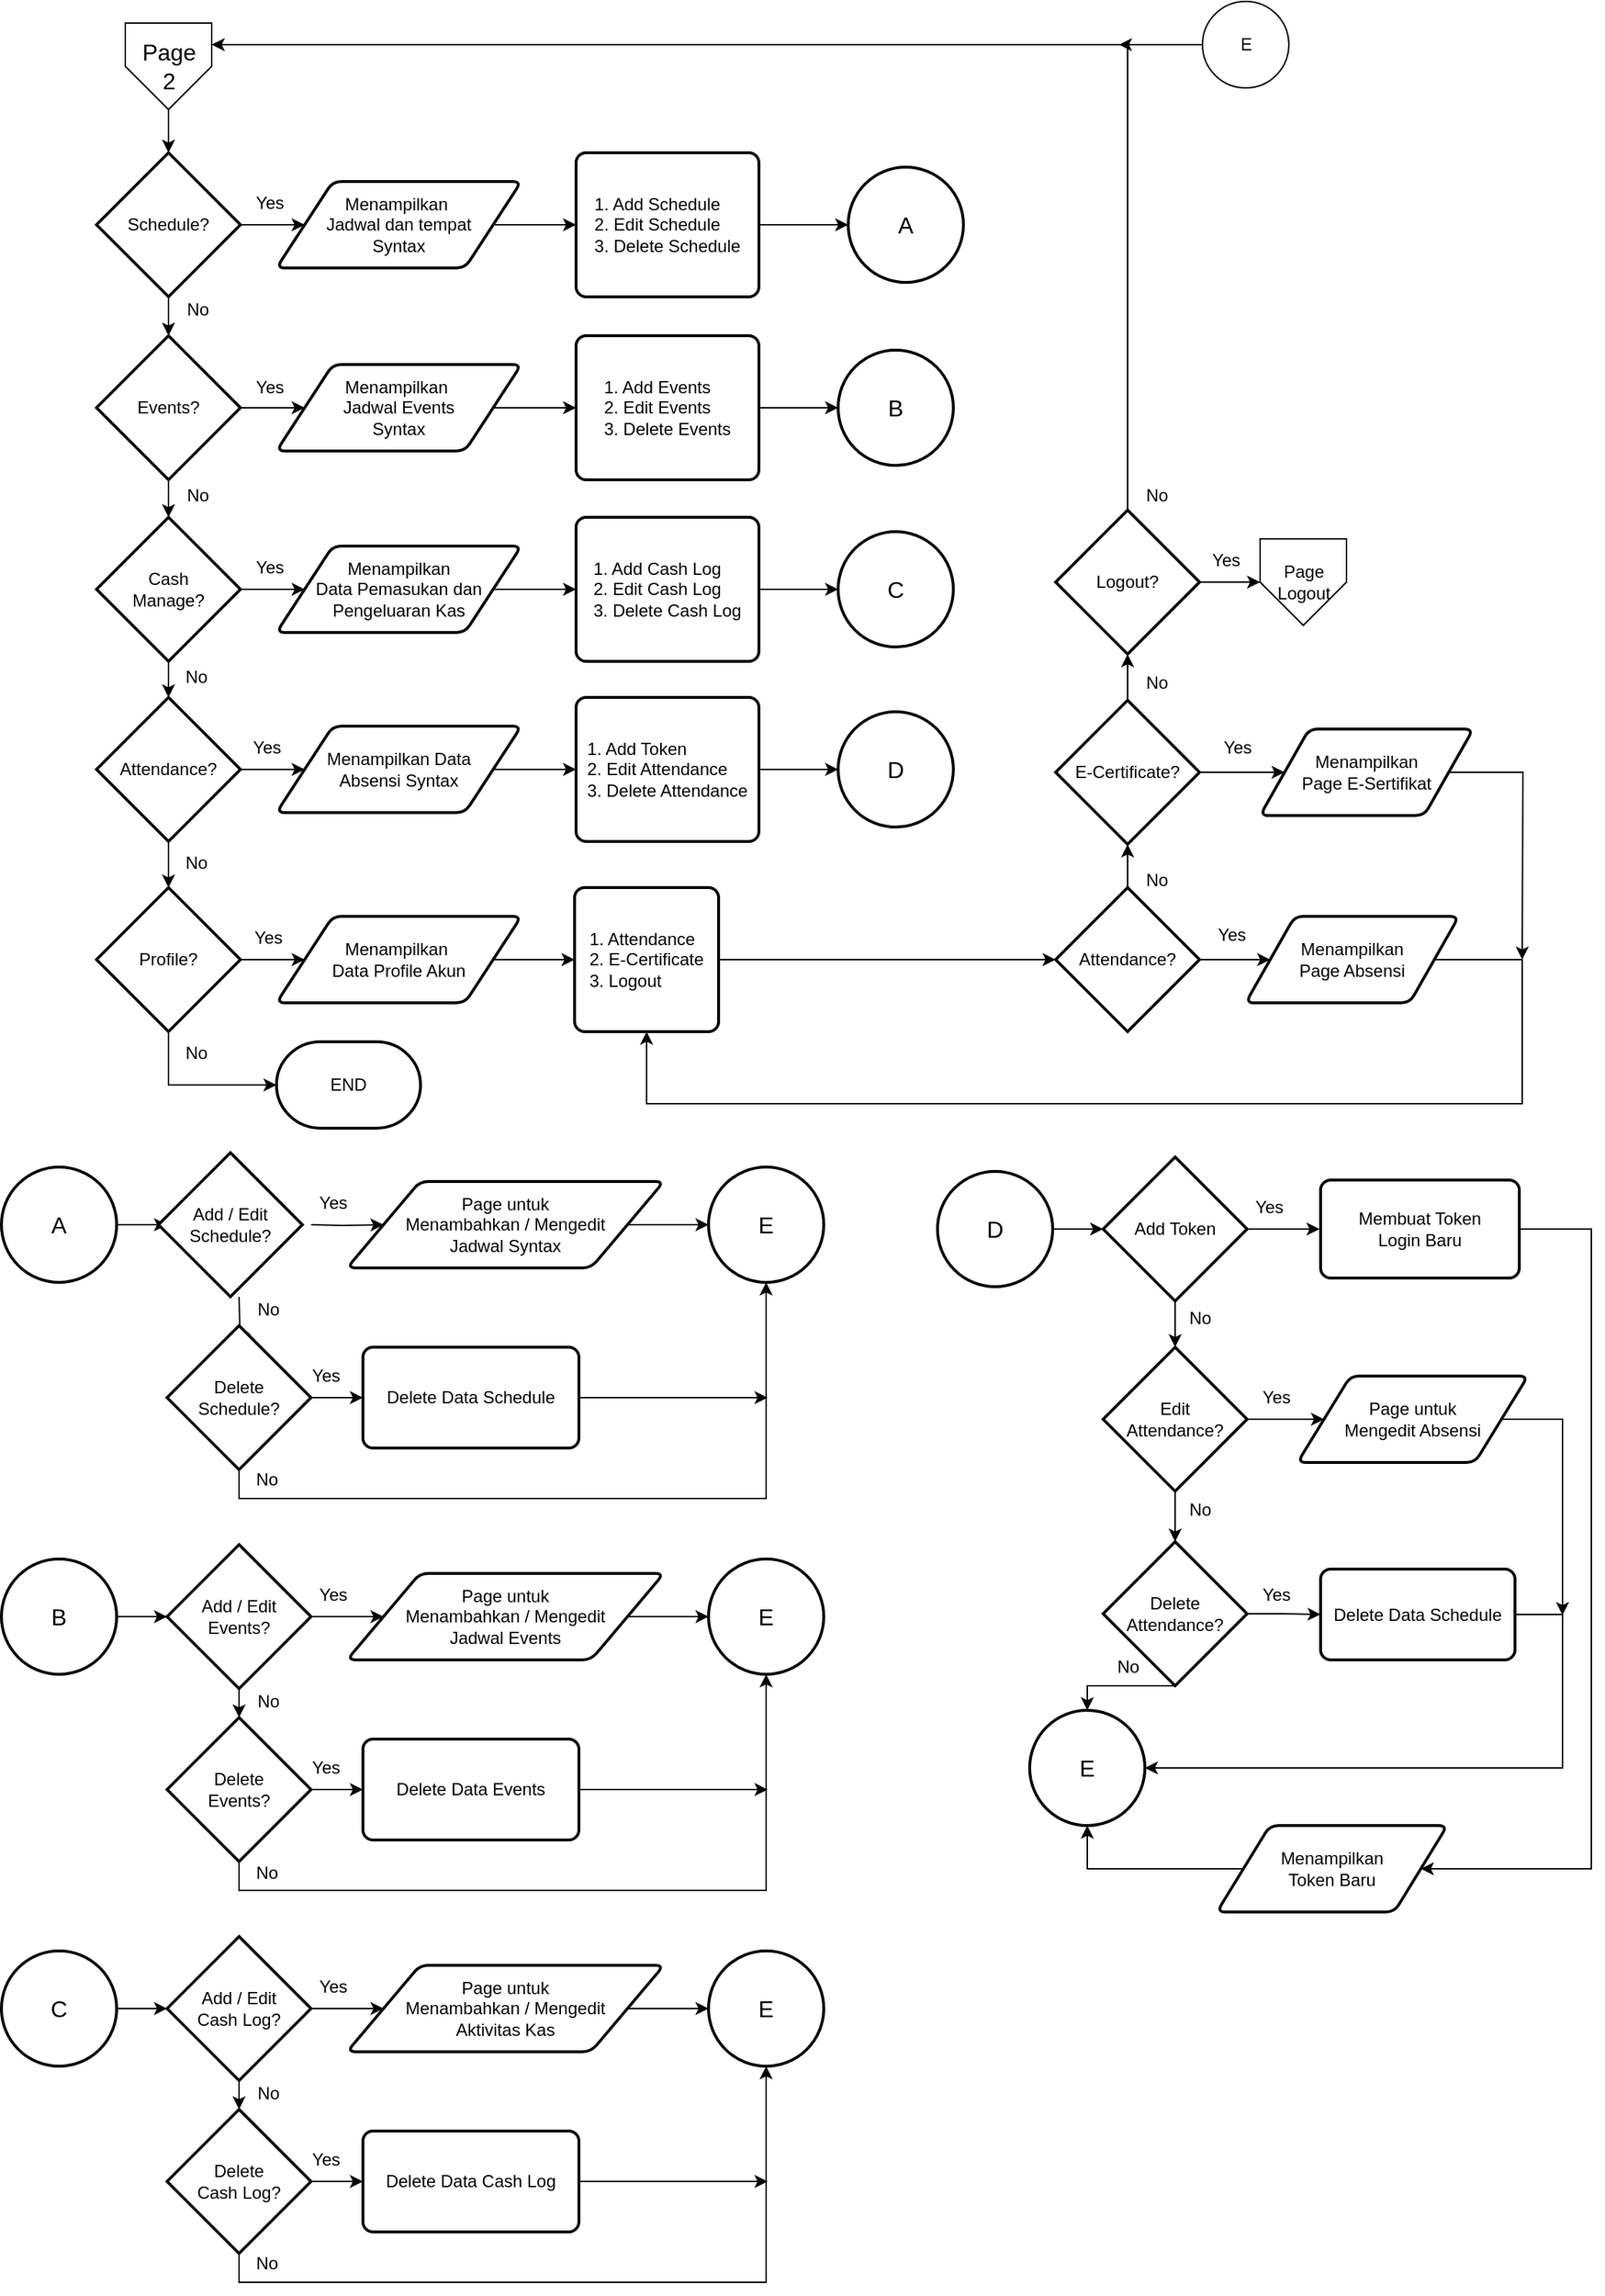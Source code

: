 <mxfile version="24.7.6">
  <diagram name="Page-1" id="h7Oh3EGUh3cBh1QtTX6X">
    <mxGraphModel dx="2333" dy="1358" grid="1" gridSize="10" guides="1" tooltips="1" connect="1" arrows="1" fold="1" page="1" pageScale="1" pageWidth="1169" pageHeight="1654" math="0" shadow="0">
      <root>
        <mxCell id="0" />
        <mxCell id="1" parent="0" />
        <mxCell id="zowKYsmVcmLUm09wKHbU-10" value="" style="edgeStyle=orthogonalEdgeStyle;rounded=0;orthogonalLoop=1;jettySize=auto;html=1;" edge="1" parent="1" source="zowKYsmVcmLUm09wKHbU-1" target="zowKYsmVcmLUm09wKHbU-3">
          <mxGeometry relative="1" as="geometry" />
        </mxCell>
        <mxCell id="zowKYsmVcmLUm09wKHbU-1" value="&lt;font style=&quot;font-size: 16px;&quot;&gt;Page&lt;/font&gt;&lt;div style=&quot;font-size: 16px;&quot;&gt;&lt;font style=&quot;font-size: 16px;&quot;&gt;2&lt;/font&gt;&lt;/div&gt;" style="verticalLabelPosition=middle;verticalAlign=middle;html=1;shape=offPageConnector;rounded=0;size=0.5;labelPosition=center;align=center;" vertex="1" parent="1">
          <mxGeometry x="117" y="45" width="60" height="60" as="geometry" />
        </mxCell>
        <mxCell id="zowKYsmVcmLUm09wKHbU-2" style="edgeStyle=orthogonalEdgeStyle;rounded=0;orthogonalLoop=1;jettySize=auto;html=1;exitX=1;exitY=0.5;exitDx=0;exitDy=0;exitPerimeter=0;entryX=0;entryY=0.5;entryDx=0;entryDy=0;" edge="1" parent="1" source="zowKYsmVcmLUm09wKHbU-3" target="zowKYsmVcmLUm09wKHbU-8">
          <mxGeometry relative="1" as="geometry" />
        </mxCell>
        <mxCell id="zowKYsmVcmLUm09wKHbU-3" value="Schedule?" style="strokeWidth=2;html=1;shape=mxgraph.flowchart.decision;whiteSpace=wrap;" vertex="1" parent="1">
          <mxGeometry x="97" y="135" width="100" height="100" as="geometry" />
        </mxCell>
        <mxCell id="zowKYsmVcmLUm09wKHbU-4" style="edgeStyle=orthogonalEdgeStyle;rounded=0;orthogonalLoop=1;jettySize=auto;html=1;exitX=1;exitY=0.5;exitDx=0;exitDy=0;exitPerimeter=0;entryX=0;entryY=0.5;entryDx=0;entryDy=0;" edge="1" parent="1" source="zowKYsmVcmLUm09wKHbU-5" target="zowKYsmVcmLUm09wKHbU-9">
          <mxGeometry relative="1" as="geometry" />
        </mxCell>
        <mxCell id="zowKYsmVcmLUm09wKHbU-26" value="" style="edgeStyle=orthogonalEdgeStyle;rounded=0;orthogonalLoop=1;jettySize=auto;html=1;" edge="1" parent="1" source="zowKYsmVcmLUm09wKHbU-5" target="zowKYsmVcmLUm09wKHbU-25">
          <mxGeometry relative="1" as="geometry" />
        </mxCell>
        <mxCell id="zowKYsmVcmLUm09wKHbU-5" value="Events?" style="strokeWidth=2;html=1;shape=mxgraph.flowchart.decision;whiteSpace=wrap;" vertex="1" parent="1">
          <mxGeometry x="97" y="262" width="100" height="100" as="geometry" />
        </mxCell>
        <mxCell id="zowKYsmVcmLUm09wKHbU-6" style="edgeStyle=orthogonalEdgeStyle;rounded=0;orthogonalLoop=1;jettySize=auto;html=1;exitX=0.5;exitY=1;exitDx=0;exitDy=0;exitPerimeter=0;entryX=0.5;entryY=0;entryDx=0;entryDy=0;entryPerimeter=0;" edge="1" parent="1" source="zowKYsmVcmLUm09wKHbU-3" target="zowKYsmVcmLUm09wKHbU-5">
          <mxGeometry relative="1" as="geometry" />
        </mxCell>
        <mxCell id="zowKYsmVcmLUm09wKHbU-7" value="No" style="text;html=1;align=center;verticalAlign=middle;resizable=0;points=[];autosize=1;strokeColor=none;fillColor=none;" vertex="1" parent="1">
          <mxGeometry x="147" y="229" width="40" height="30" as="geometry" />
        </mxCell>
        <mxCell id="zowKYsmVcmLUm09wKHbU-14" value="" style="edgeStyle=orthogonalEdgeStyle;rounded=0;orthogonalLoop=1;jettySize=auto;html=1;" edge="1" parent="1" source="zowKYsmVcmLUm09wKHbU-8" target="zowKYsmVcmLUm09wKHbU-13">
          <mxGeometry relative="1" as="geometry" />
        </mxCell>
        <mxCell id="zowKYsmVcmLUm09wKHbU-8" value="Menampilkan&amp;nbsp;&lt;div&gt;Jadwal dan tempat&lt;div&gt;Syntax&lt;/div&gt;&lt;/div&gt;" style="shape=parallelogram;html=1;strokeWidth=2;perimeter=parallelogramPerimeter;whiteSpace=wrap;rounded=1;arcSize=12;size=0.23;" vertex="1" parent="1">
          <mxGeometry x="222" y="155" width="170" height="60" as="geometry" />
        </mxCell>
        <mxCell id="zowKYsmVcmLUm09wKHbU-16" value="" style="edgeStyle=orthogonalEdgeStyle;rounded=0;orthogonalLoop=1;jettySize=auto;html=1;" edge="1" parent="1" source="zowKYsmVcmLUm09wKHbU-9" target="zowKYsmVcmLUm09wKHbU-15">
          <mxGeometry relative="1" as="geometry" />
        </mxCell>
        <mxCell id="zowKYsmVcmLUm09wKHbU-9" value="Menampilkan&amp;nbsp;&lt;div&gt;Jadwal Events&lt;div&gt;Syntax&lt;/div&gt;&lt;/div&gt;" style="shape=parallelogram;html=1;strokeWidth=2;perimeter=parallelogramPerimeter;whiteSpace=wrap;rounded=1;arcSize=12;size=0.23;" vertex="1" parent="1">
          <mxGeometry x="222" y="282" width="170" height="60" as="geometry" />
        </mxCell>
        <mxCell id="zowKYsmVcmLUm09wKHbU-11" value="Yes" style="text;html=1;align=center;verticalAlign=middle;resizable=0;points=[];autosize=1;strokeColor=none;fillColor=none;" vertex="1" parent="1">
          <mxGeometry x="197" y="155" width="40" height="30" as="geometry" />
        </mxCell>
        <mxCell id="zowKYsmVcmLUm09wKHbU-12" value="Yes" style="text;html=1;align=center;verticalAlign=middle;resizable=0;points=[];autosize=1;strokeColor=none;fillColor=none;" vertex="1" parent="1">
          <mxGeometry x="197" y="283" width="40" height="30" as="geometry" />
        </mxCell>
        <mxCell id="zowKYsmVcmLUm09wKHbU-56" value="" style="edgeStyle=orthogonalEdgeStyle;rounded=0;orthogonalLoop=1;jettySize=auto;html=1;" edge="1" parent="1" source="zowKYsmVcmLUm09wKHbU-13" target="zowKYsmVcmLUm09wKHbU-55">
          <mxGeometry relative="1" as="geometry" />
        </mxCell>
        <mxCell id="zowKYsmVcmLUm09wKHbU-13" value="&lt;div style=&quot;text-align: justify;&quot;&gt;&lt;span style=&quot;background-color: initial;&quot;&gt;1. Add Schedule&lt;/span&gt;&lt;/div&gt;&lt;div style=&quot;text-align: justify;&quot;&gt;2. Edit Schedule&lt;/div&gt;&lt;div style=&quot;text-align: justify;&quot;&gt;3. Delete Schedule&lt;/div&gt;" style="rounded=1;whiteSpace=wrap;html=1;absoluteArcSize=1;arcSize=14;strokeWidth=2;align=center;" vertex="1" parent="1">
          <mxGeometry x="430" y="135" width="127" height="100" as="geometry" />
        </mxCell>
        <mxCell id="zowKYsmVcmLUm09wKHbU-61" value="" style="edgeStyle=orthogonalEdgeStyle;rounded=0;orthogonalLoop=1;jettySize=auto;html=1;" edge="1" parent="1" source="zowKYsmVcmLUm09wKHbU-15" target="zowKYsmVcmLUm09wKHbU-57">
          <mxGeometry relative="1" as="geometry" />
        </mxCell>
        <mxCell id="zowKYsmVcmLUm09wKHbU-15" value="&lt;div style=&quot;text-align: justify;&quot;&gt;&lt;span style=&quot;background-color: initial;&quot;&gt;1. Add Events&lt;/span&gt;&lt;/div&gt;&lt;div style=&quot;text-align: justify;&quot;&gt;2. Edit Events&lt;/div&gt;&lt;div style=&quot;text-align: justify;&quot;&gt;3. Delete Events&lt;/div&gt;" style="rounded=1;whiteSpace=wrap;html=1;absoluteArcSize=1;arcSize=14;strokeWidth=2;align=center;" vertex="1" parent="1">
          <mxGeometry x="430" y="262" width="127" height="100" as="geometry" />
        </mxCell>
        <mxCell id="zowKYsmVcmLUm09wKHbU-22" value="" style="edgeStyle=orthogonalEdgeStyle;rounded=0;orthogonalLoop=1;jettySize=auto;html=1;" edge="1" parent="1" source="zowKYsmVcmLUm09wKHbU-19" target="zowKYsmVcmLUm09wKHbU-21">
          <mxGeometry relative="1" as="geometry" />
        </mxCell>
        <mxCell id="zowKYsmVcmLUm09wKHbU-19" value="Menampilkan&lt;div&gt;Data Pemasukan dan&lt;/div&gt;&lt;div&gt;Pengeluaran Kas&lt;/div&gt;" style="shape=parallelogram;html=1;strokeWidth=2;perimeter=parallelogramPerimeter;whiteSpace=wrap;rounded=1;arcSize=12;size=0.23;" vertex="1" parent="1">
          <mxGeometry x="222" y="408" width="170" height="60" as="geometry" />
        </mxCell>
        <mxCell id="zowKYsmVcmLUm09wKHbU-62" value="" style="edgeStyle=orthogonalEdgeStyle;rounded=0;orthogonalLoop=1;jettySize=auto;html=1;" edge="1" parent="1" source="zowKYsmVcmLUm09wKHbU-21" target="zowKYsmVcmLUm09wKHbU-58">
          <mxGeometry relative="1" as="geometry" />
        </mxCell>
        <mxCell id="zowKYsmVcmLUm09wKHbU-21" value="&lt;div style=&quot;text-align: justify;&quot;&gt;&lt;span style=&quot;background-color: initial;&quot;&gt;1. Add Cash Log&lt;/span&gt;&lt;/div&gt;&lt;div style=&quot;text-align: justify;&quot;&gt;2. Edit Cash Log&lt;/div&gt;&lt;div style=&quot;text-align: justify;&quot;&gt;3. Delete Cash Log&lt;/div&gt;" style="rounded=1;whiteSpace=wrap;html=1;absoluteArcSize=1;arcSize=14;strokeWidth=2;align=center;" vertex="1" parent="1">
          <mxGeometry x="430" y="388" width="127" height="100" as="geometry" />
        </mxCell>
        <mxCell id="zowKYsmVcmLUm09wKHbU-24" value="Yes" style="text;html=1;align=center;verticalAlign=middle;resizable=0;points=[];autosize=1;strokeColor=none;fillColor=none;" vertex="1" parent="1">
          <mxGeometry x="197" y="408" width="40" height="30" as="geometry" />
        </mxCell>
        <mxCell id="zowKYsmVcmLUm09wKHbU-27" value="" style="edgeStyle=orthogonalEdgeStyle;rounded=0;orthogonalLoop=1;jettySize=auto;html=1;" edge="1" parent="1" source="zowKYsmVcmLUm09wKHbU-25" target="zowKYsmVcmLUm09wKHbU-19">
          <mxGeometry relative="1" as="geometry" />
        </mxCell>
        <mxCell id="zowKYsmVcmLUm09wKHbU-33" value="" style="edgeStyle=orthogonalEdgeStyle;rounded=0;orthogonalLoop=1;jettySize=auto;html=1;" edge="1" parent="1" source="zowKYsmVcmLUm09wKHbU-25" target="zowKYsmVcmLUm09wKHbU-29">
          <mxGeometry relative="1" as="geometry" />
        </mxCell>
        <mxCell id="zowKYsmVcmLUm09wKHbU-25" value="Cash&lt;div&gt;Manage?&lt;/div&gt;" style="strokeWidth=2;html=1;shape=mxgraph.flowchart.decision;whiteSpace=wrap;" vertex="1" parent="1">
          <mxGeometry x="97" y="388" width="100" height="100" as="geometry" />
        </mxCell>
        <mxCell id="zowKYsmVcmLUm09wKHbU-28" value="No" style="text;html=1;align=center;verticalAlign=middle;resizable=0;points=[];autosize=1;strokeColor=none;fillColor=none;" vertex="1" parent="1">
          <mxGeometry x="147" y="358" width="40" height="30" as="geometry" />
        </mxCell>
        <mxCell id="zowKYsmVcmLUm09wKHbU-31" value="" style="edgeStyle=orthogonalEdgeStyle;rounded=0;orthogonalLoop=1;jettySize=auto;html=1;" edge="1" parent="1" source="zowKYsmVcmLUm09wKHbU-29" target="zowKYsmVcmLUm09wKHbU-30">
          <mxGeometry relative="1" as="geometry" />
        </mxCell>
        <mxCell id="zowKYsmVcmLUm09wKHbU-46" value="" style="edgeStyle=orthogonalEdgeStyle;rounded=0;orthogonalLoop=1;jettySize=auto;html=1;" edge="1" parent="1" source="zowKYsmVcmLUm09wKHbU-29" target="zowKYsmVcmLUm09wKHbU-35">
          <mxGeometry relative="1" as="geometry" />
        </mxCell>
        <mxCell id="zowKYsmVcmLUm09wKHbU-29" value="Attendance?" style="strokeWidth=2;html=1;shape=mxgraph.flowchart.decision;whiteSpace=wrap;" vertex="1" parent="1">
          <mxGeometry x="97" y="513" width="100" height="100" as="geometry" />
        </mxCell>
        <mxCell id="zowKYsmVcmLUm09wKHbU-34" value="" style="edgeStyle=orthogonalEdgeStyle;rounded=0;orthogonalLoop=1;jettySize=auto;html=1;" edge="1" parent="1" source="zowKYsmVcmLUm09wKHbU-30" target="zowKYsmVcmLUm09wKHbU-32">
          <mxGeometry relative="1" as="geometry" />
        </mxCell>
        <mxCell id="zowKYsmVcmLUm09wKHbU-30" value="Menampilkan Data&lt;div&gt;&lt;span style=&quot;background-color: initial;&quot;&gt;Absensi Syntax&lt;/span&gt;&lt;/div&gt;" style="shape=parallelogram;html=1;strokeWidth=2;perimeter=parallelogramPerimeter;whiteSpace=wrap;rounded=1;arcSize=12;size=0.23;" vertex="1" parent="1">
          <mxGeometry x="222" y="533" width="170" height="60" as="geometry" />
        </mxCell>
        <mxCell id="zowKYsmVcmLUm09wKHbU-63" value="" style="edgeStyle=orthogonalEdgeStyle;rounded=0;orthogonalLoop=1;jettySize=auto;html=1;" edge="1" parent="1" source="zowKYsmVcmLUm09wKHbU-32" target="zowKYsmVcmLUm09wKHbU-60">
          <mxGeometry relative="1" as="geometry" />
        </mxCell>
        <mxCell id="zowKYsmVcmLUm09wKHbU-32" value="&lt;div style=&quot;text-align: justify;&quot;&gt;&lt;span style=&quot;background-color: initial;&quot;&gt;1. Add Token&lt;/span&gt;&lt;/div&gt;&lt;div style=&quot;text-align: justify;&quot;&gt;2. Edit Attendance&lt;/div&gt;&lt;div style=&quot;text-align: justify;&quot;&gt;3. Delete Attendance&lt;/div&gt;" style="rounded=1;whiteSpace=wrap;html=1;absoluteArcSize=1;arcSize=14;strokeWidth=2;align=center;" vertex="1" parent="1">
          <mxGeometry x="430" y="513" width="127" height="100" as="geometry" />
        </mxCell>
        <mxCell id="zowKYsmVcmLUm09wKHbU-47" value="" style="edgeStyle=orthogonalEdgeStyle;rounded=0;orthogonalLoop=1;jettySize=auto;html=1;" edge="1" parent="1" source="zowKYsmVcmLUm09wKHbU-35" target="zowKYsmVcmLUm09wKHbU-36">
          <mxGeometry relative="1" as="geometry" />
        </mxCell>
        <mxCell id="zowKYsmVcmLUm09wKHbU-178" style="edgeStyle=orthogonalEdgeStyle;rounded=0;orthogonalLoop=1;jettySize=auto;html=1;exitX=0.5;exitY=1;exitDx=0;exitDy=0;exitPerimeter=0;entryX=0;entryY=0.5;entryDx=0;entryDy=0;entryPerimeter=0;" edge="1" parent="1" source="zowKYsmVcmLUm09wKHbU-35" target="zowKYsmVcmLUm09wKHbU-177">
          <mxGeometry relative="1" as="geometry">
            <mxPoint x="147.333" y="786" as="targetPoint" />
          </mxGeometry>
        </mxCell>
        <mxCell id="zowKYsmVcmLUm09wKHbU-35" value="Profile?" style="strokeWidth=2;html=1;shape=mxgraph.flowchart.decision;whiteSpace=wrap;" vertex="1" parent="1">
          <mxGeometry x="97" y="645" width="100" height="100" as="geometry" />
        </mxCell>
        <mxCell id="zowKYsmVcmLUm09wKHbU-48" value="" style="edgeStyle=orthogonalEdgeStyle;rounded=0;orthogonalLoop=1;jettySize=auto;html=1;" edge="1" parent="1" source="zowKYsmVcmLUm09wKHbU-36" target="zowKYsmVcmLUm09wKHbU-37">
          <mxGeometry relative="1" as="geometry" />
        </mxCell>
        <mxCell id="zowKYsmVcmLUm09wKHbU-36" value="Menampilkan&amp;nbsp;&lt;div&gt;Data Profile Akun&lt;/div&gt;" style="shape=parallelogram;html=1;strokeWidth=2;perimeter=parallelogramPerimeter;whiteSpace=wrap;rounded=1;arcSize=12;size=0.23;" vertex="1" parent="1">
          <mxGeometry x="222" y="665" width="170" height="60" as="geometry" />
        </mxCell>
        <mxCell id="zowKYsmVcmLUm09wKHbU-64" value="" style="edgeStyle=orthogonalEdgeStyle;rounded=0;orthogonalLoop=1;jettySize=auto;html=1;" edge="1" parent="1" source="zowKYsmVcmLUm09wKHbU-37" target="zowKYsmVcmLUm09wKHbU-38">
          <mxGeometry relative="1" as="geometry" />
        </mxCell>
        <mxCell id="zowKYsmVcmLUm09wKHbU-37" value="&lt;div style=&quot;text-align: justify;&quot;&gt;&lt;span style=&quot;background-color: initial;&quot;&gt;1. Attendance&lt;/span&gt;&lt;/div&gt;&lt;div style=&quot;text-align: justify;&quot;&gt;2. E-Certificate&lt;/div&gt;&lt;div style=&quot;text-align: justify;&quot;&gt;3. Logout&lt;/div&gt;" style="rounded=1;whiteSpace=wrap;html=1;absoluteArcSize=1;arcSize=14;strokeWidth=2;" vertex="1" parent="1">
          <mxGeometry x="429" y="645" width="100" height="100" as="geometry" />
        </mxCell>
        <mxCell id="zowKYsmVcmLUm09wKHbU-50" value="" style="edgeStyle=orthogonalEdgeStyle;rounded=0;orthogonalLoop=1;jettySize=auto;html=1;" edge="1" parent="1" source="zowKYsmVcmLUm09wKHbU-38" target="zowKYsmVcmLUm09wKHbU-40">
          <mxGeometry relative="1" as="geometry" />
        </mxCell>
        <mxCell id="zowKYsmVcmLUm09wKHbU-66" value="" style="edgeStyle=orthogonalEdgeStyle;rounded=0;orthogonalLoop=1;jettySize=auto;html=1;" edge="1" parent="1" source="zowKYsmVcmLUm09wKHbU-38" target="zowKYsmVcmLUm09wKHbU-41">
          <mxGeometry relative="1" as="geometry" />
        </mxCell>
        <mxCell id="zowKYsmVcmLUm09wKHbU-38" value="Attendance?" style="strokeWidth=2;html=1;shape=mxgraph.flowchart.decision;whiteSpace=wrap;" vertex="1" parent="1">
          <mxGeometry x="763" y="645" width="100" height="100" as="geometry" />
        </mxCell>
        <mxCell id="zowKYsmVcmLUm09wKHbU-77" style="edgeStyle=orthogonalEdgeStyle;rounded=0;orthogonalLoop=1;jettySize=auto;html=1;exitX=1;exitY=0.5;exitDx=0;exitDy=0;entryX=0.5;entryY=1;entryDx=0;entryDy=0;" edge="1" parent="1" source="zowKYsmVcmLUm09wKHbU-40" target="zowKYsmVcmLUm09wKHbU-37">
          <mxGeometry relative="1" as="geometry">
            <mxPoint x="477" y="785" as="targetPoint" />
            <Array as="points">
              <mxPoint x="1087" y="695" />
              <mxPoint x="1087" y="795" />
              <mxPoint x="479" y="795" />
            </Array>
          </mxGeometry>
        </mxCell>
        <mxCell id="zowKYsmVcmLUm09wKHbU-40" value="Menampilkan&lt;div&gt;Page Absensi&lt;/div&gt;" style="shape=parallelogram;html=1;strokeWidth=2;perimeter=parallelogramPerimeter;whiteSpace=wrap;rounded=1;arcSize=12;size=0.23;" vertex="1" parent="1">
          <mxGeometry x="895" y="665" width="148" height="60" as="geometry" />
        </mxCell>
        <mxCell id="zowKYsmVcmLUm09wKHbU-52" value="" style="edgeStyle=orthogonalEdgeStyle;rounded=0;orthogonalLoop=1;jettySize=auto;html=1;" edge="1" parent="1" source="zowKYsmVcmLUm09wKHbU-41" target="zowKYsmVcmLUm09wKHbU-43">
          <mxGeometry relative="1" as="geometry" />
        </mxCell>
        <mxCell id="zowKYsmVcmLUm09wKHbU-69" value="" style="edgeStyle=orthogonalEdgeStyle;rounded=0;orthogonalLoop=1;jettySize=auto;html=1;" edge="1" parent="1" source="zowKYsmVcmLUm09wKHbU-41" target="zowKYsmVcmLUm09wKHbU-44">
          <mxGeometry relative="1" as="geometry" />
        </mxCell>
        <mxCell id="zowKYsmVcmLUm09wKHbU-41" value="E-Certificate?" style="strokeWidth=2;html=1;shape=mxgraph.flowchart.decision;whiteSpace=wrap;" vertex="1" parent="1">
          <mxGeometry x="763" y="515" width="100" height="100" as="geometry" />
        </mxCell>
        <mxCell id="zowKYsmVcmLUm09wKHbU-76" style="edgeStyle=orthogonalEdgeStyle;rounded=0;orthogonalLoop=1;jettySize=auto;html=1;exitX=1;exitY=0.5;exitDx=0;exitDy=0;" edge="1" parent="1" source="zowKYsmVcmLUm09wKHbU-43">
          <mxGeometry relative="1" as="geometry">
            <mxPoint x="1087" y="695" as="targetPoint" />
          </mxGeometry>
        </mxCell>
        <mxCell id="zowKYsmVcmLUm09wKHbU-43" value="Menampilkan&lt;div&gt;Page E-Sertifikat&lt;/div&gt;" style="shape=parallelogram;html=1;strokeWidth=2;perimeter=parallelogramPerimeter;whiteSpace=wrap;rounded=1;arcSize=12;size=0.23;" vertex="1" parent="1">
          <mxGeometry x="905" y="535" width="148" height="60" as="geometry" />
        </mxCell>
        <mxCell id="zowKYsmVcmLUm09wKHbU-54" value="" style="edgeStyle=orthogonalEdgeStyle;rounded=0;orthogonalLoop=1;jettySize=auto;html=1;" edge="1" parent="1" source="zowKYsmVcmLUm09wKHbU-44" target="zowKYsmVcmLUm09wKHbU-45">
          <mxGeometry relative="1" as="geometry" />
        </mxCell>
        <mxCell id="zowKYsmVcmLUm09wKHbU-74" style="edgeStyle=orthogonalEdgeStyle;rounded=0;orthogonalLoop=1;jettySize=auto;html=1;exitX=0.5;exitY=0;exitDx=0;exitDy=0;exitPerimeter=0;entryX=1;entryY=0.25;entryDx=0;entryDy=0;" edge="1" parent="1" source="zowKYsmVcmLUm09wKHbU-44" target="zowKYsmVcmLUm09wKHbU-1">
          <mxGeometry relative="1" as="geometry">
            <mxPoint x="813.667" y="75" as="targetPoint" />
          </mxGeometry>
        </mxCell>
        <mxCell id="zowKYsmVcmLUm09wKHbU-44" value="Logout?" style="strokeWidth=2;html=1;shape=mxgraph.flowchart.decision;whiteSpace=wrap;" vertex="1" parent="1">
          <mxGeometry x="763" y="383" width="100" height="100" as="geometry" />
        </mxCell>
        <mxCell id="zowKYsmVcmLUm09wKHbU-45" value="&lt;font style=&quot;font-size: 12px;&quot;&gt;Page&lt;/font&gt;&lt;div style=&quot;&quot;&gt;&lt;font style=&quot;font-size: 12px;&quot;&gt;Logout&lt;/font&gt;&lt;/div&gt;" style="verticalLabelPosition=middle;verticalAlign=middle;html=1;shape=offPageConnector;rounded=0;size=0.5;labelPosition=center;align=center;" vertex="1" parent="1">
          <mxGeometry x="905" y="403" width="60" height="60" as="geometry" />
        </mxCell>
        <mxCell id="zowKYsmVcmLUm09wKHbU-55" value="&lt;font style=&quot;font-size: 16px;&quot;&gt;A&lt;/font&gt;" style="ellipse;whiteSpace=wrap;html=1;rounded=1;arcSize=14;strokeWidth=2;" vertex="1" parent="1">
          <mxGeometry x="619" y="145" width="80" height="80" as="geometry" />
        </mxCell>
        <mxCell id="zowKYsmVcmLUm09wKHbU-57" value="&lt;font style=&quot;font-size: 16px;&quot;&gt;B&lt;/font&gt;&lt;span style=&quot;color: rgba(0, 0, 0, 0); font-family: monospace; font-size: 0px; text-align: start; text-wrap: nowrap;&quot;&gt;%3CmxGraphModel%3E%3Croot%3E%3CmxCell%20id%3D%220%22%2F%3E%3CmxCell%20id%3D%221%22%20parent%3D%220%22%2F%3E%3CmxCell%20id%3D%222%22%20value%3D%22%26lt%3Bfont%20style%3D%26quot%3Bfont-size%3A%2016px%3B%26quot%3B%26gt%3BA%26lt%3B%2Ffont%26gt%3B%22%20style%3D%22ellipse%3BwhiteSpace%3Dwrap%3Bhtml%3D1%3Brounded%3D1%3BarcSize%3D14%3BstrokeWidth%3D2%3B%22%20vertex%3D%221%22%20parent%3D%221%22%3E%3CmxGeometry%20x%3D%22552%22%20y%3D%22140%22%20width%3D%2280%22%20height%3D%2280%22%20as%3D%22geometry%22%2F%3E%3C%2FmxCell%3E%3C%2Froot%3E%3C%2FmxGraphModel%3E&lt;/span&gt;" style="ellipse;whiteSpace=wrap;html=1;rounded=1;arcSize=14;strokeWidth=2;" vertex="1" parent="1">
          <mxGeometry x="612" y="272" width="80" height="80" as="geometry" />
        </mxCell>
        <mxCell id="zowKYsmVcmLUm09wKHbU-58" value="&lt;font style=&quot;font-size: 16px;&quot;&gt;C&lt;/font&gt;" style="ellipse;whiteSpace=wrap;html=1;rounded=1;arcSize=14;strokeWidth=2;" vertex="1" parent="1">
          <mxGeometry x="612" y="398" width="80" height="80" as="geometry" />
        </mxCell>
        <mxCell id="zowKYsmVcmLUm09wKHbU-60" value="&lt;span style=&quot;font-size: 16px;&quot;&gt;D&lt;/span&gt;" style="ellipse;whiteSpace=wrap;html=1;rounded=1;arcSize=14;strokeWidth=2;" vertex="1" parent="1">
          <mxGeometry x="612" y="523" width="80" height="80" as="geometry" />
        </mxCell>
        <mxCell id="zowKYsmVcmLUm09wKHbU-65" value="Yes" style="text;html=1;align=center;verticalAlign=middle;resizable=0;points=[];autosize=1;strokeColor=none;fillColor=none;" vertex="1" parent="1">
          <mxGeometry x="865" y="663" width="40" height="30" as="geometry" />
        </mxCell>
        <mxCell id="zowKYsmVcmLUm09wKHbU-67" value="Yes" style="text;html=1;align=center;verticalAlign=middle;resizable=0;points=[];autosize=1;strokeColor=none;fillColor=none;" vertex="1" parent="1">
          <mxGeometry x="869" y="533" width="40" height="30" as="geometry" />
        </mxCell>
        <mxCell id="zowKYsmVcmLUm09wKHbU-68" value="No" style="text;html=1;align=center;verticalAlign=middle;resizable=0;points=[];autosize=1;strokeColor=none;fillColor=none;" vertex="1" parent="1">
          <mxGeometry x="813" y="625" width="40" height="30" as="geometry" />
        </mxCell>
        <mxCell id="zowKYsmVcmLUm09wKHbU-70" value="No" style="text;html=1;align=center;verticalAlign=middle;resizable=0;points=[];autosize=1;strokeColor=none;fillColor=none;" vertex="1" parent="1">
          <mxGeometry x="813" y="488" width="40" height="30" as="geometry" />
        </mxCell>
        <mxCell id="zowKYsmVcmLUm09wKHbU-71" value="Yes" style="text;html=1;align=center;verticalAlign=middle;resizable=0;points=[];autosize=1;strokeColor=none;fillColor=none;" vertex="1" parent="1">
          <mxGeometry x="861" y="403" width="40" height="30" as="geometry" />
        </mxCell>
        <mxCell id="zowKYsmVcmLUm09wKHbU-75" value="No" style="text;html=1;align=center;verticalAlign=middle;resizable=0;points=[];autosize=1;strokeColor=none;fillColor=none;" vertex="1" parent="1">
          <mxGeometry x="813" y="358" width="40" height="30" as="geometry" />
        </mxCell>
        <mxCell id="zowKYsmVcmLUm09wKHbU-80" value="" style="edgeStyle=orthogonalEdgeStyle;rounded=0;orthogonalLoop=1;jettySize=auto;html=1;" edge="1" parent="1" source="zowKYsmVcmLUm09wKHbU-78">
          <mxGeometry relative="1" as="geometry">
            <mxPoint x="146" y="879.0" as="targetPoint" />
          </mxGeometry>
        </mxCell>
        <mxCell id="zowKYsmVcmLUm09wKHbU-78" value="&lt;font style=&quot;font-size: 16px;&quot;&gt;A&lt;/font&gt;" style="ellipse;whiteSpace=wrap;html=1;rounded=1;arcSize=14;strokeWidth=2;" vertex="1" parent="1">
          <mxGeometry x="31" y="839" width="80" height="80" as="geometry" />
        </mxCell>
        <mxCell id="zowKYsmVcmLUm09wKHbU-82" value="" style="edgeStyle=orthogonalEdgeStyle;rounded=0;orthogonalLoop=1;jettySize=auto;html=1;" edge="1" parent="1" target="zowKYsmVcmLUm09wKHbU-81">
          <mxGeometry relative="1" as="geometry">
            <mxPoint x="246" y="879.0" as="sourcePoint" />
          </mxGeometry>
        </mxCell>
        <mxCell id="zowKYsmVcmLUm09wKHbU-93" value="" style="edgeStyle=orthogonalEdgeStyle;rounded=0;orthogonalLoop=1;jettySize=auto;html=1;" edge="1" parent="1" target="zowKYsmVcmLUm09wKHbU-92">
          <mxGeometry relative="1" as="geometry">
            <mxPoint x="196" y="929.0" as="sourcePoint" />
          </mxGeometry>
        </mxCell>
        <mxCell id="zowKYsmVcmLUm09wKHbU-79" value="Add / Edit&lt;div&gt;Schedule?&lt;/div&gt;" style="strokeWidth=2;html=1;shape=mxgraph.flowchart.decision;whiteSpace=wrap;" vertex="1" parent="1">
          <mxGeometry x="140" y="829" width="100" height="100" as="geometry" />
        </mxCell>
        <mxCell id="zowKYsmVcmLUm09wKHbU-91" value="" style="edgeStyle=orthogonalEdgeStyle;rounded=0;orthogonalLoop=1;jettySize=auto;html=1;" edge="1" parent="1" source="zowKYsmVcmLUm09wKHbU-81" target="zowKYsmVcmLUm09wKHbU-90">
          <mxGeometry relative="1" as="geometry" />
        </mxCell>
        <mxCell id="zowKYsmVcmLUm09wKHbU-81" value="Page untuk&lt;div&gt;Menambahkan / Mengedit&lt;/div&gt;&lt;div&gt;Jadwal Syntax&lt;/div&gt;" style="shape=parallelogram;html=1;strokeWidth=2;perimeter=parallelogramPerimeter;whiteSpace=wrap;rounded=1;arcSize=12;size=0.23;" vertex="1" parent="1">
          <mxGeometry x="271" y="849" width="220" height="60" as="geometry" />
        </mxCell>
        <mxCell id="zowKYsmVcmLUm09wKHbU-83" value="Yes" style="text;html=1;align=center;verticalAlign=middle;resizable=0;points=[];autosize=1;strokeColor=none;fillColor=none;" vertex="1" parent="1">
          <mxGeometry x="241" y="849" width="40" height="30" as="geometry" />
        </mxCell>
        <mxCell id="zowKYsmVcmLUm09wKHbU-174" style="edgeStyle=orthogonalEdgeStyle;rounded=0;orthogonalLoop=1;jettySize=auto;html=1;exitX=0;exitY=0.5;exitDx=0;exitDy=0;exitPerimeter=0;" edge="1" parent="1" source="zowKYsmVcmLUm09wKHbU-88">
          <mxGeometry relative="1" as="geometry">
            <mxPoint x="807" y="60.059" as="targetPoint" />
          </mxGeometry>
        </mxCell>
        <mxCell id="zowKYsmVcmLUm09wKHbU-88" value="E" style="verticalLabelPosition=middle;verticalAlign=middle;html=1;shape=mxgraph.flowchart.on-page_reference;labelPosition=center;align=center;" vertex="1" parent="1">
          <mxGeometry x="865" y="30" width="60" height="60" as="geometry" />
        </mxCell>
        <mxCell id="zowKYsmVcmLUm09wKHbU-90" value="&lt;font style=&quot;font-size: 16px;&quot;&gt;E&lt;/font&gt;" style="ellipse;whiteSpace=wrap;html=1;rounded=1;arcSize=14;strokeWidth=2;" vertex="1" parent="1">
          <mxGeometry x="522" y="839" width="80" height="80" as="geometry" />
        </mxCell>
        <mxCell id="zowKYsmVcmLUm09wKHbU-94" style="edgeStyle=orthogonalEdgeStyle;rounded=0;orthogonalLoop=1;jettySize=auto;html=1;exitX=0.5;exitY=1;exitDx=0;exitDy=0;exitPerimeter=0;entryX=0.5;entryY=1;entryDx=0;entryDy=0;" edge="1" parent="1" source="zowKYsmVcmLUm09wKHbU-92" target="zowKYsmVcmLUm09wKHbU-90">
          <mxGeometry relative="1" as="geometry">
            <mxPoint x="581" y="1089" as="targetPoint" />
          </mxGeometry>
        </mxCell>
        <mxCell id="zowKYsmVcmLUm09wKHbU-98" value="" style="edgeStyle=orthogonalEdgeStyle;rounded=0;orthogonalLoop=1;jettySize=auto;html=1;" edge="1" parent="1" source="zowKYsmVcmLUm09wKHbU-92" target="zowKYsmVcmLUm09wKHbU-97">
          <mxGeometry relative="1" as="geometry" />
        </mxCell>
        <mxCell id="zowKYsmVcmLUm09wKHbU-92" value="Delete&lt;div&gt;Schedule?&lt;/div&gt;" style="strokeWidth=2;html=1;shape=mxgraph.flowchart.decision;whiteSpace=wrap;" vertex="1" parent="1">
          <mxGeometry x="146" y="949" width="100" height="100" as="geometry" />
        </mxCell>
        <mxCell id="zowKYsmVcmLUm09wKHbU-95" value="No" style="text;html=1;align=center;verticalAlign=middle;resizable=0;points=[];autosize=1;strokeColor=none;fillColor=none;" vertex="1" parent="1">
          <mxGeometry x="196" y="923" width="40" height="30" as="geometry" />
        </mxCell>
        <mxCell id="zowKYsmVcmLUm09wKHbU-99" style="edgeStyle=orthogonalEdgeStyle;rounded=0;orthogonalLoop=1;jettySize=auto;html=1;exitX=1;exitY=0.5;exitDx=0;exitDy=0;" edge="1" parent="1">
          <mxGeometry relative="1" as="geometry">
            <mxPoint x="563" y="999" as="targetPoint" />
            <mxPoint x="433" y="999" as="sourcePoint" />
          </mxGeometry>
        </mxCell>
        <mxCell id="zowKYsmVcmLUm09wKHbU-97" value="Delete Data Schedule" style="rounded=1;whiteSpace=wrap;html=1;absoluteArcSize=1;arcSize=14;strokeWidth=2;" vertex="1" parent="1">
          <mxGeometry x="282" y="964" width="150" height="70" as="geometry" />
        </mxCell>
        <mxCell id="zowKYsmVcmLUm09wKHbU-100" value="Yes" style="text;html=1;align=center;verticalAlign=middle;resizable=0;points=[];autosize=1;strokeColor=none;fillColor=none;" vertex="1" parent="1">
          <mxGeometry x="236" y="969" width="40" height="30" as="geometry" />
        </mxCell>
        <mxCell id="zowKYsmVcmLUm09wKHbU-101" value="No" style="text;html=1;align=center;verticalAlign=middle;resizable=0;points=[];autosize=1;strokeColor=none;fillColor=none;" vertex="1" parent="1">
          <mxGeometry x="195" y="1041" width="40" height="30" as="geometry" />
        </mxCell>
        <mxCell id="zowKYsmVcmLUm09wKHbU-102" value="" style="edgeStyle=orthogonalEdgeStyle;rounded=0;orthogonalLoop=1;jettySize=auto;html=1;" edge="1" parent="1" source="zowKYsmVcmLUm09wKHbU-103" target="zowKYsmVcmLUm09wKHbU-106">
          <mxGeometry relative="1" as="geometry" />
        </mxCell>
        <mxCell id="zowKYsmVcmLUm09wKHbU-103" value="&lt;font style=&quot;font-size: 16px;&quot;&gt;B&lt;/font&gt;" style="ellipse;whiteSpace=wrap;html=1;rounded=1;arcSize=14;strokeWidth=2;" vertex="1" parent="1">
          <mxGeometry x="31" y="1111" width="80" height="80" as="geometry" />
        </mxCell>
        <mxCell id="zowKYsmVcmLUm09wKHbU-104" value="" style="edgeStyle=orthogonalEdgeStyle;rounded=0;orthogonalLoop=1;jettySize=auto;html=1;" edge="1" parent="1" source="zowKYsmVcmLUm09wKHbU-106" target="zowKYsmVcmLUm09wKHbU-108">
          <mxGeometry relative="1" as="geometry" />
        </mxCell>
        <mxCell id="zowKYsmVcmLUm09wKHbU-105" value="" style="edgeStyle=orthogonalEdgeStyle;rounded=0;orthogonalLoop=1;jettySize=auto;html=1;" edge="1" parent="1" source="zowKYsmVcmLUm09wKHbU-106" target="zowKYsmVcmLUm09wKHbU-113">
          <mxGeometry relative="1" as="geometry" />
        </mxCell>
        <mxCell id="zowKYsmVcmLUm09wKHbU-106" value="Add / Edit&lt;div&gt;Events?&lt;/div&gt;" style="strokeWidth=2;html=1;shape=mxgraph.flowchart.decision;whiteSpace=wrap;" vertex="1" parent="1">
          <mxGeometry x="146" y="1101" width="100" height="100" as="geometry" />
        </mxCell>
        <mxCell id="zowKYsmVcmLUm09wKHbU-107" value="" style="edgeStyle=orthogonalEdgeStyle;rounded=0;orthogonalLoop=1;jettySize=auto;html=1;" edge="1" parent="1" source="zowKYsmVcmLUm09wKHbU-108" target="zowKYsmVcmLUm09wKHbU-110">
          <mxGeometry relative="1" as="geometry" />
        </mxCell>
        <mxCell id="zowKYsmVcmLUm09wKHbU-108" value="Page untuk&lt;div&gt;Menambahkan / Mengedit&lt;/div&gt;&lt;div&gt;Jadwal Events&lt;/div&gt;" style="shape=parallelogram;html=1;strokeWidth=2;perimeter=parallelogramPerimeter;whiteSpace=wrap;rounded=1;arcSize=12;size=0.23;" vertex="1" parent="1">
          <mxGeometry x="271" y="1121" width="220" height="60" as="geometry" />
        </mxCell>
        <mxCell id="zowKYsmVcmLUm09wKHbU-109" value="Yes" style="text;html=1;align=center;verticalAlign=middle;resizable=0;points=[];autosize=1;strokeColor=none;fillColor=none;" vertex="1" parent="1">
          <mxGeometry x="241" y="1121" width="40" height="30" as="geometry" />
        </mxCell>
        <mxCell id="zowKYsmVcmLUm09wKHbU-110" value="&lt;font style=&quot;font-size: 16px;&quot;&gt;E&lt;/font&gt;" style="ellipse;whiteSpace=wrap;html=1;rounded=1;arcSize=14;strokeWidth=2;" vertex="1" parent="1">
          <mxGeometry x="522" y="1111" width="80" height="80" as="geometry" />
        </mxCell>
        <mxCell id="zowKYsmVcmLUm09wKHbU-111" style="edgeStyle=orthogonalEdgeStyle;rounded=0;orthogonalLoop=1;jettySize=auto;html=1;exitX=0.5;exitY=1;exitDx=0;exitDy=0;exitPerimeter=0;entryX=0.5;entryY=1;entryDx=0;entryDy=0;" edge="1" parent="1" source="zowKYsmVcmLUm09wKHbU-113" target="zowKYsmVcmLUm09wKHbU-110">
          <mxGeometry relative="1" as="geometry">
            <mxPoint x="581" y="1361" as="targetPoint" />
          </mxGeometry>
        </mxCell>
        <mxCell id="zowKYsmVcmLUm09wKHbU-112" value="" style="edgeStyle=orthogonalEdgeStyle;rounded=0;orthogonalLoop=1;jettySize=auto;html=1;" edge="1" parent="1" source="zowKYsmVcmLUm09wKHbU-113" target="zowKYsmVcmLUm09wKHbU-116">
          <mxGeometry relative="1" as="geometry" />
        </mxCell>
        <mxCell id="zowKYsmVcmLUm09wKHbU-113" value="Delete&lt;div&gt;Events?&lt;/div&gt;" style="strokeWidth=2;html=1;shape=mxgraph.flowchart.decision;whiteSpace=wrap;" vertex="1" parent="1">
          <mxGeometry x="146" y="1221" width="100" height="100" as="geometry" />
        </mxCell>
        <mxCell id="zowKYsmVcmLUm09wKHbU-114" value="No" style="text;html=1;align=center;verticalAlign=middle;resizable=0;points=[];autosize=1;strokeColor=none;fillColor=none;" vertex="1" parent="1">
          <mxGeometry x="196" y="1195" width="40" height="30" as="geometry" />
        </mxCell>
        <mxCell id="zowKYsmVcmLUm09wKHbU-115" style="edgeStyle=orthogonalEdgeStyle;rounded=0;orthogonalLoop=1;jettySize=auto;html=1;exitX=1;exitY=0.5;exitDx=0;exitDy=0;" edge="1" parent="1">
          <mxGeometry relative="1" as="geometry">
            <mxPoint x="563" y="1271" as="targetPoint" />
            <mxPoint x="433" y="1271" as="sourcePoint" />
          </mxGeometry>
        </mxCell>
        <mxCell id="zowKYsmVcmLUm09wKHbU-116" value="Delete Data Events" style="rounded=1;whiteSpace=wrap;html=1;absoluteArcSize=1;arcSize=14;strokeWidth=2;" vertex="1" parent="1">
          <mxGeometry x="282" y="1236" width="150" height="70" as="geometry" />
        </mxCell>
        <mxCell id="zowKYsmVcmLUm09wKHbU-117" value="Yes" style="text;html=1;align=center;verticalAlign=middle;resizable=0;points=[];autosize=1;strokeColor=none;fillColor=none;" vertex="1" parent="1">
          <mxGeometry x="236" y="1241" width="40" height="30" as="geometry" />
        </mxCell>
        <mxCell id="zowKYsmVcmLUm09wKHbU-118" value="No" style="text;html=1;align=center;verticalAlign=middle;resizable=0;points=[];autosize=1;strokeColor=none;fillColor=none;" vertex="1" parent="1">
          <mxGeometry x="195" y="1314" width="40" height="30" as="geometry" />
        </mxCell>
        <mxCell id="zowKYsmVcmLUm09wKHbU-119" value="" style="edgeStyle=orthogonalEdgeStyle;rounded=0;orthogonalLoop=1;jettySize=auto;html=1;" edge="1" parent="1" source="zowKYsmVcmLUm09wKHbU-120" target="zowKYsmVcmLUm09wKHbU-123">
          <mxGeometry relative="1" as="geometry" />
        </mxCell>
        <mxCell id="zowKYsmVcmLUm09wKHbU-120" value="&lt;font style=&quot;font-size: 16px;&quot;&gt;C&lt;/font&gt;" style="ellipse;whiteSpace=wrap;html=1;rounded=1;arcSize=14;strokeWidth=2;" vertex="1" parent="1">
          <mxGeometry x="31" y="1383" width="80" height="80" as="geometry" />
        </mxCell>
        <mxCell id="zowKYsmVcmLUm09wKHbU-121" value="" style="edgeStyle=orthogonalEdgeStyle;rounded=0;orthogonalLoop=1;jettySize=auto;html=1;" edge="1" parent="1" source="zowKYsmVcmLUm09wKHbU-123" target="zowKYsmVcmLUm09wKHbU-125">
          <mxGeometry relative="1" as="geometry" />
        </mxCell>
        <mxCell id="zowKYsmVcmLUm09wKHbU-122" value="" style="edgeStyle=orthogonalEdgeStyle;rounded=0;orthogonalLoop=1;jettySize=auto;html=1;" edge="1" parent="1" source="zowKYsmVcmLUm09wKHbU-123" target="zowKYsmVcmLUm09wKHbU-130">
          <mxGeometry relative="1" as="geometry" />
        </mxCell>
        <mxCell id="zowKYsmVcmLUm09wKHbU-123" value="Add / Edit&lt;div&gt;Cash Log?&lt;/div&gt;" style="strokeWidth=2;html=1;shape=mxgraph.flowchart.decision;whiteSpace=wrap;" vertex="1" parent="1">
          <mxGeometry x="146" y="1373" width="100" height="100" as="geometry" />
        </mxCell>
        <mxCell id="zowKYsmVcmLUm09wKHbU-124" value="" style="edgeStyle=orthogonalEdgeStyle;rounded=0;orthogonalLoop=1;jettySize=auto;html=1;" edge="1" parent="1" source="zowKYsmVcmLUm09wKHbU-125" target="zowKYsmVcmLUm09wKHbU-127">
          <mxGeometry relative="1" as="geometry" />
        </mxCell>
        <mxCell id="zowKYsmVcmLUm09wKHbU-125" value="Page untuk&lt;div&gt;Menambahkan / Mengedit&lt;/div&gt;&lt;div&gt;Aktivitas Kas&lt;/div&gt;" style="shape=parallelogram;html=1;strokeWidth=2;perimeter=parallelogramPerimeter;whiteSpace=wrap;rounded=1;arcSize=12;size=0.23;" vertex="1" parent="1">
          <mxGeometry x="271" y="1393" width="220" height="60" as="geometry" />
        </mxCell>
        <mxCell id="zowKYsmVcmLUm09wKHbU-126" value="Yes" style="text;html=1;align=center;verticalAlign=middle;resizable=0;points=[];autosize=1;strokeColor=none;fillColor=none;" vertex="1" parent="1">
          <mxGeometry x="241" y="1393" width="40" height="30" as="geometry" />
        </mxCell>
        <mxCell id="zowKYsmVcmLUm09wKHbU-127" value="&lt;font style=&quot;font-size: 16px;&quot;&gt;E&lt;/font&gt;" style="ellipse;whiteSpace=wrap;html=1;rounded=1;arcSize=14;strokeWidth=2;" vertex="1" parent="1">
          <mxGeometry x="522" y="1383" width="80" height="80" as="geometry" />
        </mxCell>
        <mxCell id="zowKYsmVcmLUm09wKHbU-128" style="edgeStyle=orthogonalEdgeStyle;rounded=0;orthogonalLoop=1;jettySize=auto;html=1;exitX=0.5;exitY=1;exitDx=0;exitDy=0;exitPerimeter=0;entryX=0.5;entryY=1;entryDx=0;entryDy=0;" edge="1" parent="1" source="zowKYsmVcmLUm09wKHbU-130" target="zowKYsmVcmLUm09wKHbU-127">
          <mxGeometry relative="1" as="geometry">
            <mxPoint x="581" y="1633" as="targetPoint" />
          </mxGeometry>
        </mxCell>
        <mxCell id="zowKYsmVcmLUm09wKHbU-129" value="" style="edgeStyle=orthogonalEdgeStyle;rounded=0;orthogonalLoop=1;jettySize=auto;html=1;" edge="1" parent="1" source="zowKYsmVcmLUm09wKHbU-130" target="zowKYsmVcmLUm09wKHbU-133">
          <mxGeometry relative="1" as="geometry" />
        </mxCell>
        <mxCell id="zowKYsmVcmLUm09wKHbU-130" value="Delete&lt;div&gt;Cash Log?&lt;/div&gt;" style="strokeWidth=2;html=1;shape=mxgraph.flowchart.decision;whiteSpace=wrap;" vertex="1" parent="1">
          <mxGeometry x="146" y="1493" width="100" height="100" as="geometry" />
        </mxCell>
        <mxCell id="zowKYsmVcmLUm09wKHbU-131" value="No" style="text;html=1;align=center;verticalAlign=middle;resizable=0;points=[];autosize=1;strokeColor=none;fillColor=none;" vertex="1" parent="1">
          <mxGeometry x="196" y="1467" width="40" height="30" as="geometry" />
        </mxCell>
        <mxCell id="zowKYsmVcmLUm09wKHbU-132" style="edgeStyle=orthogonalEdgeStyle;rounded=0;orthogonalLoop=1;jettySize=auto;html=1;exitX=1;exitY=0.5;exitDx=0;exitDy=0;" edge="1" parent="1">
          <mxGeometry relative="1" as="geometry">
            <mxPoint x="563" y="1543" as="targetPoint" />
            <mxPoint x="433" y="1543" as="sourcePoint" />
          </mxGeometry>
        </mxCell>
        <mxCell id="zowKYsmVcmLUm09wKHbU-133" value="Delete Data Cash Log" style="rounded=1;whiteSpace=wrap;html=1;absoluteArcSize=1;arcSize=14;strokeWidth=2;" vertex="1" parent="1">
          <mxGeometry x="282" y="1508" width="150" height="70" as="geometry" />
        </mxCell>
        <mxCell id="zowKYsmVcmLUm09wKHbU-134" value="Yes" style="text;html=1;align=center;verticalAlign=middle;resizable=0;points=[];autosize=1;strokeColor=none;fillColor=none;" vertex="1" parent="1">
          <mxGeometry x="236" y="1513" width="40" height="30" as="geometry" />
        </mxCell>
        <mxCell id="zowKYsmVcmLUm09wKHbU-135" value="No" style="text;html=1;align=center;verticalAlign=middle;resizable=0;points=[];autosize=1;strokeColor=none;fillColor=none;" vertex="1" parent="1">
          <mxGeometry x="195" y="1585" width="40" height="30" as="geometry" />
        </mxCell>
        <mxCell id="zowKYsmVcmLUm09wKHbU-136" value="" style="edgeStyle=orthogonalEdgeStyle;rounded=0;orthogonalLoop=1;jettySize=auto;html=1;" edge="1" parent="1" source="zowKYsmVcmLUm09wKHbU-137" target="zowKYsmVcmLUm09wKHbU-140">
          <mxGeometry relative="1" as="geometry" />
        </mxCell>
        <mxCell id="zowKYsmVcmLUm09wKHbU-137" value="&lt;font style=&quot;font-size: 16px;&quot;&gt;D&lt;/font&gt;" style="ellipse;whiteSpace=wrap;html=1;rounded=1;arcSize=14;strokeWidth=2;" vertex="1" parent="1">
          <mxGeometry x="681" y="842" width="80" height="80" as="geometry" />
        </mxCell>
        <mxCell id="zowKYsmVcmLUm09wKHbU-138" value="" style="edgeStyle=orthogonalEdgeStyle;rounded=0;orthogonalLoop=1;jettySize=auto;html=1;" edge="1" parent="1" source="zowKYsmVcmLUm09wKHbU-140">
          <mxGeometry relative="1" as="geometry">
            <mxPoint x="946.3" y="882" as="targetPoint" />
          </mxGeometry>
        </mxCell>
        <mxCell id="zowKYsmVcmLUm09wKHbU-158" value="" style="edgeStyle=orthogonalEdgeStyle;rounded=0;orthogonalLoop=1;jettySize=auto;html=1;" edge="1" parent="1" source="zowKYsmVcmLUm09wKHbU-140" target="zowKYsmVcmLUm09wKHbU-154">
          <mxGeometry relative="1" as="geometry" />
        </mxCell>
        <mxCell id="zowKYsmVcmLUm09wKHbU-140" value="Add Token" style="strokeWidth=2;html=1;shape=mxgraph.flowchart.decision;whiteSpace=wrap;" vertex="1" parent="1">
          <mxGeometry x="796" y="832" width="100" height="100" as="geometry" />
        </mxCell>
        <mxCell id="zowKYsmVcmLUm09wKHbU-143" value="Yes" style="text;html=1;align=center;verticalAlign=middle;resizable=0;points=[];autosize=1;strokeColor=none;fillColor=none;" vertex="1" parent="1">
          <mxGeometry x="891" y="852" width="40" height="30" as="geometry" />
        </mxCell>
        <mxCell id="zowKYsmVcmLUm09wKHbU-146" value="" style="edgeStyle=orthogonalEdgeStyle;rounded=0;orthogonalLoop=1;jettySize=auto;html=1;" edge="1" parent="1" source="zowKYsmVcmLUm09wKHbU-147" target="zowKYsmVcmLUm09wKHbU-150">
          <mxGeometry relative="1" as="geometry" />
        </mxCell>
        <mxCell id="zowKYsmVcmLUm09wKHbU-175" style="edgeStyle=orthogonalEdgeStyle;rounded=0;orthogonalLoop=1;jettySize=auto;html=1;exitX=0.5;exitY=1;exitDx=0;exitDy=0;exitPerimeter=0;entryX=0.5;entryY=0;entryDx=0;entryDy=0;" edge="1" parent="1" source="zowKYsmVcmLUm09wKHbU-147" target="zowKYsmVcmLUm09wKHbU-171">
          <mxGeometry relative="1" as="geometry">
            <mxPoint x="750" y="1100" as="targetPoint" />
            <Array as="points">
              <mxPoint x="785" y="1199" />
            </Array>
          </mxGeometry>
        </mxCell>
        <mxCell id="zowKYsmVcmLUm09wKHbU-147" value="Delete&lt;div&gt;Attendance?&lt;/div&gt;" style="strokeWidth=2;html=1;shape=mxgraph.flowchart.decision;whiteSpace=wrap;" vertex="1" parent="1">
          <mxGeometry x="796" y="1099" width="100" height="100" as="geometry" />
        </mxCell>
        <mxCell id="zowKYsmVcmLUm09wKHbU-170" style="edgeStyle=orthogonalEdgeStyle;rounded=0;orthogonalLoop=1;jettySize=auto;html=1;exitX=1;exitY=0.5;exitDx=0;exitDy=0;entryX=1;entryY=0.5;entryDx=0;entryDy=0;" edge="1" parent="1" source="zowKYsmVcmLUm09wKHbU-150" target="zowKYsmVcmLUm09wKHbU-171">
          <mxGeometry relative="1" as="geometry">
            <mxPoint x="1115" y="1240" as="targetPoint" />
            <Array as="points">
              <mxPoint x="1115" y="1150" />
              <mxPoint x="1115" y="1256" />
            </Array>
          </mxGeometry>
        </mxCell>
        <mxCell id="zowKYsmVcmLUm09wKHbU-150" value="Delete Data Schedule" style="rounded=1;whiteSpace=wrap;html=1;absoluteArcSize=1;arcSize=14;strokeWidth=2;" vertex="1" parent="1">
          <mxGeometry x="947" y="1118" width="135" height="63" as="geometry" />
        </mxCell>
        <mxCell id="zowKYsmVcmLUm09wKHbU-151" value="Yes" style="text;html=1;align=center;verticalAlign=middle;resizable=0;points=[];autosize=1;strokeColor=none;fillColor=none;" vertex="1" parent="1">
          <mxGeometry x="896" y="1121" width="40" height="30" as="geometry" />
        </mxCell>
        <mxCell id="zowKYsmVcmLUm09wKHbU-168" style="edgeStyle=orthogonalEdgeStyle;rounded=0;orthogonalLoop=1;jettySize=auto;html=1;exitX=1;exitY=0.5;exitDx=0;exitDy=0;entryX=1;entryY=0.5;entryDx=0;entryDy=0;" edge="1" parent="1" source="zowKYsmVcmLUm09wKHbU-153" target="zowKYsmVcmLUm09wKHbU-167">
          <mxGeometry relative="1" as="geometry">
            <mxPoint x="1125" y="1250" as="targetPoint" />
            <Array as="points">
              <mxPoint x="1135" y="882" />
              <mxPoint x="1135" y="1326" />
            </Array>
          </mxGeometry>
        </mxCell>
        <mxCell id="zowKYsmVcmLUm09wKHbU-153" value="Membuat Token&lt;div&gt;Login Baru&lt;/div&gt;" style="rounded=1;whiteSpace=wrap;html=1;absoluteArcSize=1;arcSize=14;strokeWidth=2;" vertex="1" parent="1">
          <mxGeometry x="947" y="848" width="138" height="68" as="geometry" />
        </mxCell>
        <mxCell id="zowKYsmVcmLUm09wKHbU-157" value="" style="edgeStyle=orthogonalEdgeStyle;rounded=0;orthogonalLoop=1;jettySize=auto;html=1;" edge="1" parent="1" source="zowKYsmVcmLUm09wKHbU-154" target="zowKYsmVcmLUm09wKHbU-155">
          <mxGeometry relative="1" as="geometry" />
        </mxCell>
        <mxCell id="zowKYsmVcmLUm09wKHbU-154" value="Edit&lt;div&gt;Attendance?&lt;/div&gt;" style="strokeWidth=2;html=1;shape=mxgraph.flowchart.decision;whiteSpace=wrap;" vertex="1" parent="1">
          <mxGeometry x="796" y="964" width="100" height="100" as="geometry" />
        </mxCell>
        <mxCell id="zowKYsmVcmLUm09wKHbU-169" style="edgeStyle=orthogonalEdgeStyle;rounded=0;orthogonalLoop=1;jettySize=auto;html=1;exitX=1;exitY=0.5;exitDx=0;exitDy=0;" edge="1" parent="1" source="zowKYsmVcmLUm09wKHbU-155">
          <mxGeometry relative="1" as="geometry">
            <mxPoint x="1115" y="1150" as="targetPoint" />
            <Array as="points">
              <mxPoint x="1115" y="1014" />
            </Array>
          </mxGeometry>
        </mxCell>
        <mxCell id="zowKYsmVcmLUm09wKHbU-155" value="Page untuk&lt;div&gt;&lt;span style=&quot;background-color: initial;&quot;&gt;Mengedit Absensi&lt;/span&gt;&lt;/div&gt;" style="shape=parallelogram;html=1;strokeWidth=2;perimeter=parallelogramPerimeter;whiteSpace=wrap;rounded=1;arcSize=12;size=0.23;" vertex="1" parent="1">
          <mxGeometry x="931" y="984" width="160" height="60" as="geometry" />
        </mxCell>
        <mxCell id="zowKYsmVcmLUm09wKHbU-163" style="edgeStyle=orthogonalEdgeStyle;rounded=0;orthogonalLoop=1;jettySize=auto;html=1;exitX=0.5;exitY=1;exitDx=0;exitDy=0;exitPerimeter=0;entryX=0.5;entryY=0;entryDx=0;entryDy=0;entryPerimeter=0;" edge="1" parent="1" source="zowKYsmVcmLUm09wKHbU-154" target="zowKYsmVcmLUm09wKHbU-147">
          <mxGeometry relative="1" as="geometry" />
        </mxCell>
        <mxCell id="zowKYsmVcmLUm09wKHbU-164" value="Yes" style="text;html=1;align=center;verticalAlign=middle;resizable=0;points=[];autosize=1;strokeColor=none;fillColor=none;" vertex="1" parent="1">
          <mxGeometry x="896" y="984" width="40" height="30" as="geometry" />
        </mxCell>
        <mxCell id="zowKYsmVcmLUm09wKHbU-165" value="No" style="text;html=1;align=center;verticalAlign=middle;resizable=0;points=[];autosize=1;strokeColor=none;fillColor=none;" vertex="1" parent="1">
          <mxGeometry x="843" y="929" width="40" height="30" as="geometry" />
        </mxCell>
        <mxCell id="zowKYsmVcmLUm09wKHbU-166" value="No" style="text;html=1;align=center;verticalAlign=middle;resizable=0;points=[];autosize=1;strokeColor=none;fillColor=none;" vertex="1" parent="1">
          <mxGeometry x="843" y="1062" width="40" height="30" as="geometry" />
        </mxCell>
        <mxCell id="zowKYsmVcmLUm09wKHbU-172" style="edgeStyle=orthogonalEdgeStyle;rounded=0;orthogonalLoop=1;jettySize=auto;html=1;exitX=0;exitY=0.5;exitDx=0;exitDy=0;entryX=0.5;entryY=1;entryDx=0;entryDy=0;" edge="1" parent="1" source="zowKYsmVcmLUm09wKHbU-167" target="zowKYsmVcmLUm09wKHbU-171">
          <mxGeometry relative="1" as="geometry">
            <mxPoint x="785" y="1325.974" as="targetPoint" />
          </mxGeometry>
        </mxCell>
        <mxCell id="zowKYsmVcmLUm09wKHbU-167" value="Menampilkan&lt;div&gt;Token Baru&lt;/div&gt;" style="shape=parallelogram;html=1;strokeWidth=2;perimeter=parallelogramPerimeter;whiteSpace=wrap;rounded=1;arcSize=12;size=0.23;" vertex="1" parent="1">
          <mxGeometry x="875" y="1296" width="160" height="60" as="geometry" />
        </mxCell>
        <mxCell id="zowKYsmVcmLUm09wKHbU-171" value="&lt;font style=&quot;font-size: 16px;&quot;&gt;E&lt;/font&gt;" style="ellipse;whiteSpace=wrap;html=1;rounded=1;arcSize=14;strokeWidth=2;" vertex="1" parent="1">
          <mxGeometry x="745" y="1216" width="80" height="80" as="geometry" />
        </mxCell>
        <mxCell id="zowKYsmVcmLUm09wKHbU-176" value="No" style="text;html=1;align=center;verticalAlign=middle;resizable=0;points=[];autosize=1;strokeColor=none;fillColor=none;" vertex="1" parent="1">
          <mxGeometry x="793" y="1171" width="40" height="30" as="geometry" />
        </mxCell>
        <mxCell id="zowKYsmVcmLUm09wKHbU-177" value="END" style="strokeWidth=2;html=1;shape=mxgraph.flowchart.terminator;whiteSpace=wrap;" vertex="1" parent="1">
          <mxGeometry x="222" y="752" width="100" height="60" as="geometry" />
        </mxCell>
        <mxCell id="zowKYsmVcmLUm09wKHbU-179" value="No" style="text;html=1;align=center;verticalAlign=middle;resizable=0;points=[];autosize=1;strokeColor=none;fillColor=none;" vertex="1" parent="1">
          <mxGeometry x="146" y="484" width="40" height="30" as="geometry" />
        </mxCell>
        <mxCell id="zowKYsmVcmLUm09wKHbU-181" value="Yes" style="text;html=1;align=center;verticalAlign=middle;resizable=0;points=[];autosize=1;strokeColor=none;fillColor=none;" vertex="1" parent="1">
          <mxGeometry x="195" y="533" width="40" height="30" as="geometry" />
        </mxCell>
        <mxCell id="zowKYsmVcmLUm09wKHbU-182" value="No" style="text;html=1;align=center;verticalAlign=middle;resizable=0;points=[];autosize=1;strokeColor=none;fillColor=none;" vertex="1" parent="1">
          <mxGeometry x="146" y="613" width="40" height="30" as="geometry" />
        </mxCell>
        <mxCell id="zowKYsmVcmLUm09wKHbU-183" value="Yes" style="text;html=1;align=center;verticalAlign=middle;resizable=0;points=[];autosize=1;strokeColor=none;fillColor=none;" vertex="1" parent="1">
          <mxGeometry x="196" y="665" width="40" height="30" as="geometry" />
        </mxCell>
        <mxCell id="zowKYsmVcmLUm09wKHbU-184" value="No" style="text;html=1;align=center;verticalAlign=middle;resizable=0;points=[];autosize=1;strokeColor=none;fillColor=none;" vertex="1" parent="1">
          <mxGeometry x="146" y="745" width="40" height="30" as="geometry" />
        </mxCell>
      </root>
    </mxGraphModel>
  </diagram>
</mxfile>
